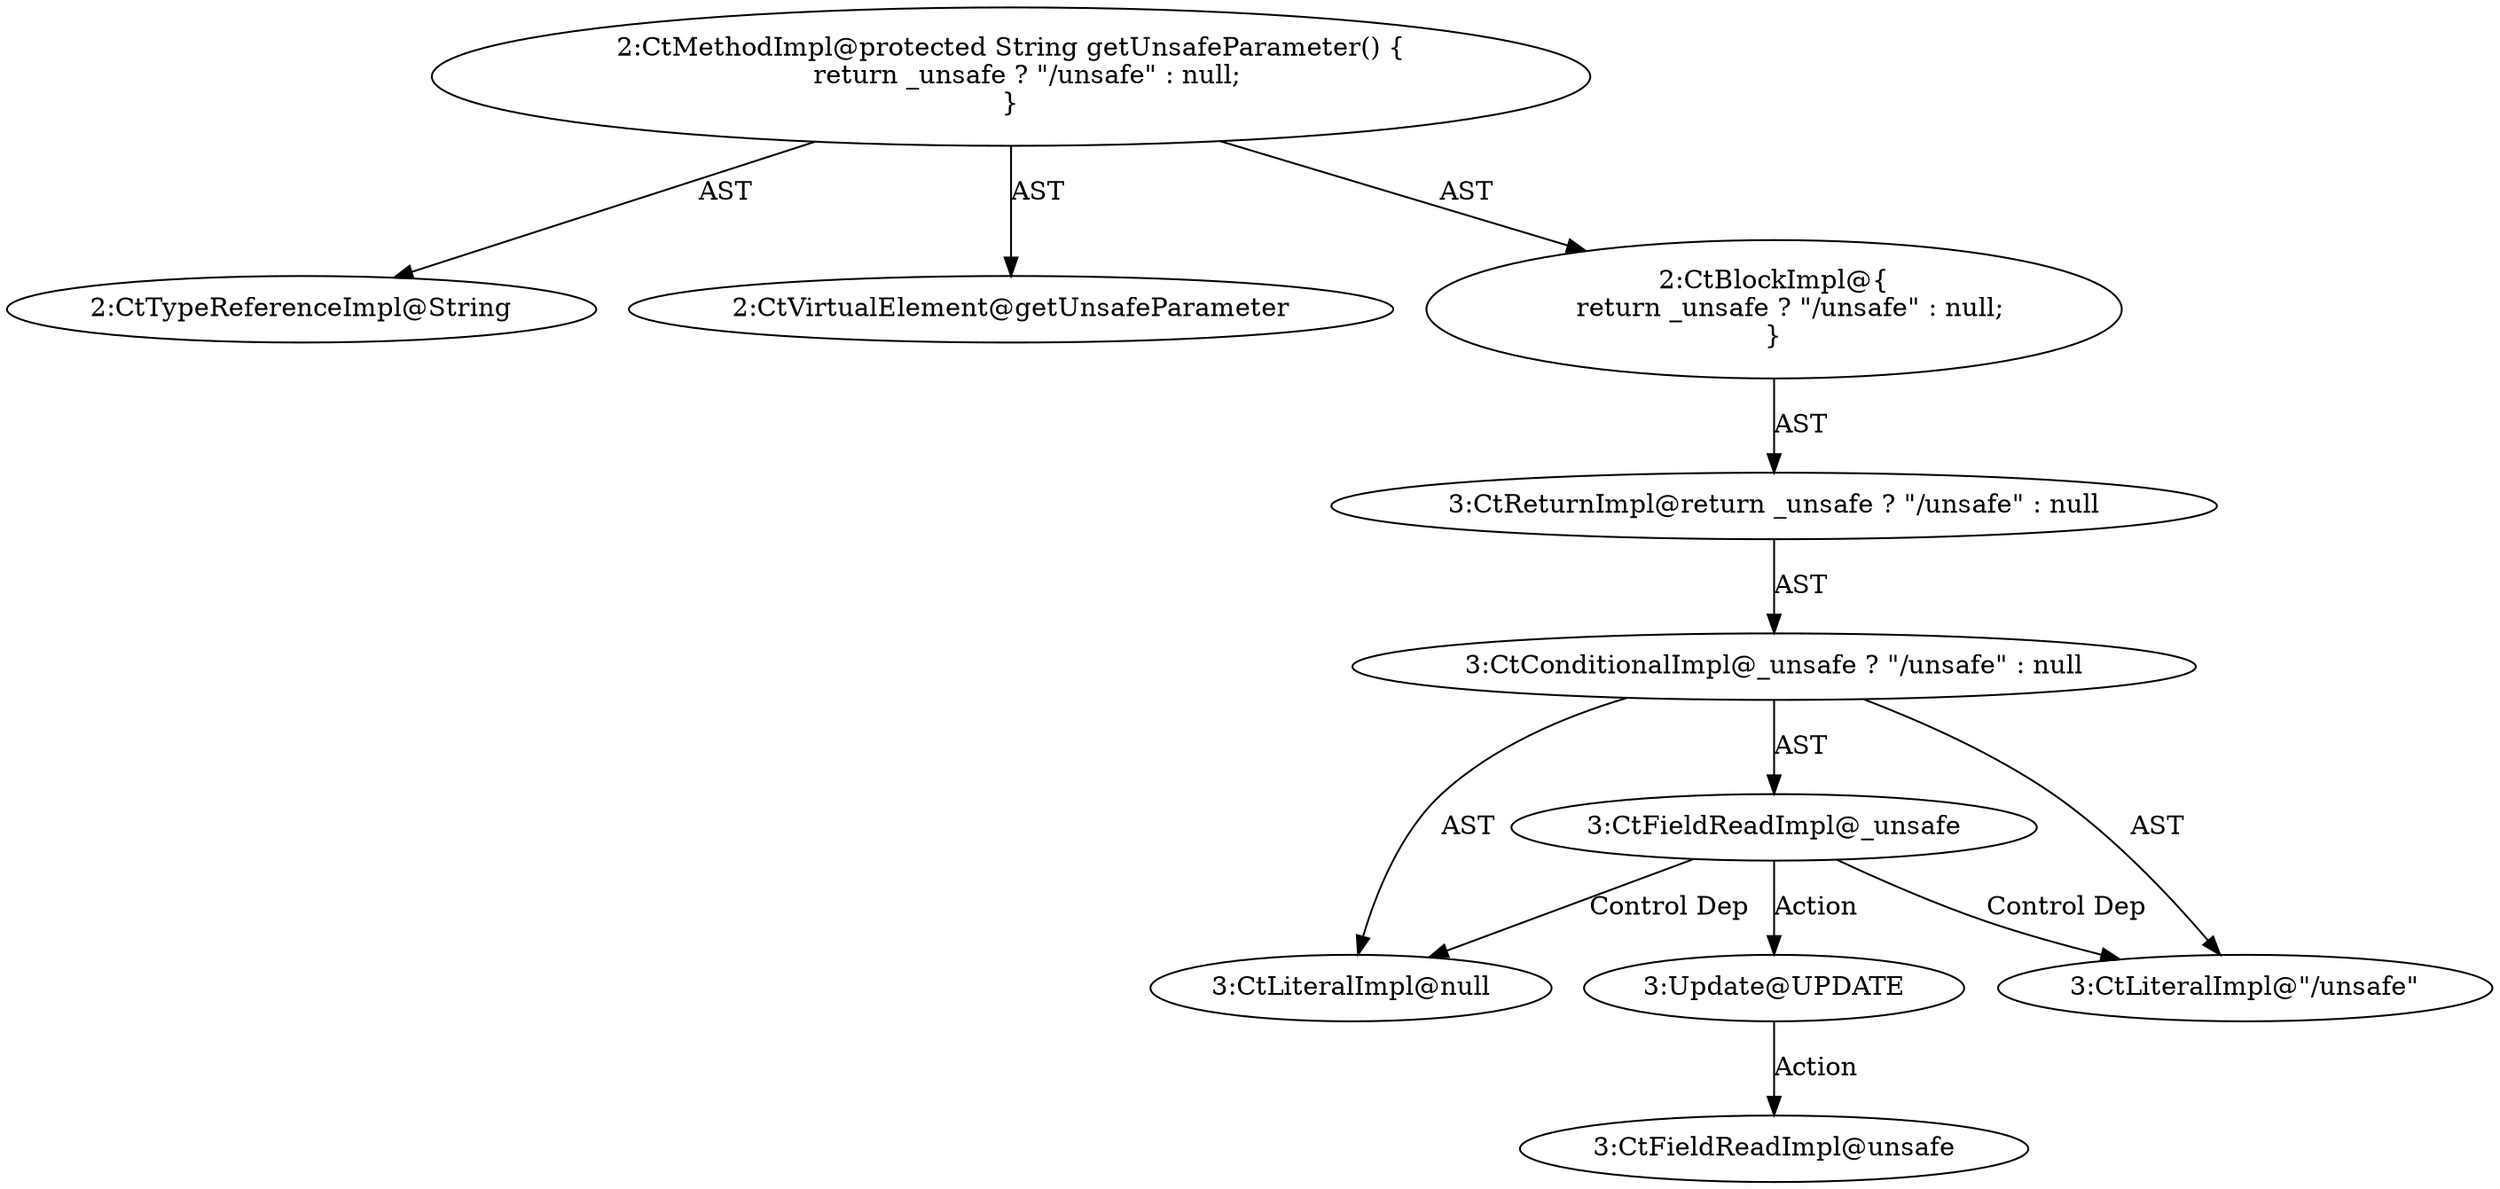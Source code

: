 digraph "getUnsafeParameter#?" {
0 [label="2:CtTypeReferenceImpl@String" shape=ellipse]
1 [label="2:CtVirtualElement@getUnsafeParameter" shape=ellipse]
2 [label="3:CtFieldReadImpl@_unsafe" shape=ellipse]
3 [label="3:CtLiteralImpl@\"/unsafe\"" shape=ellipse]
4 [label="3:CtLiteralImpl@null" shape=ellipse]
5 [label="3:CtConditionalImpl@_unsafe ? \"/unsafe\" : null" shape=ellipse]
6 [label="3:CtReturnImpl@return _unsafe ? \"/unsafe\" : null" shape=ellipse]
7 [label="2:CtBlockImpl@\{
    return _unsafe ? \"/unsafe\" : null;
\}" shape=ellipse]
8 [label="2:CtMethodImpl@protected String getUnsafeParameter() \{
    return _unsafe ? \"/unsafe\" : null;
\}" shape=ellipse]
9 [label="3:Update@UPDATE" shape=ellipse]
10 [label="3:CtFieldReadImpl@unsafe" shape=ellipse]
2 -> 3 [label="Control Dep"];
2 -> 4 [label="Control Dep"];
2 -> 9 [label="Action"];
5 -> 2 [label="AST"];
5 -> 3 [label="AST"];
5 -> 4 [label="AST"];
6 -> 5 [label="AST"];
7 -> 6 [label="AST"];
8 -> 1 [label="AST"];
8 -> 0 [label="AST"];
8 -> 7 [label="AST"];
9 -> 10 [label="Action"];
}